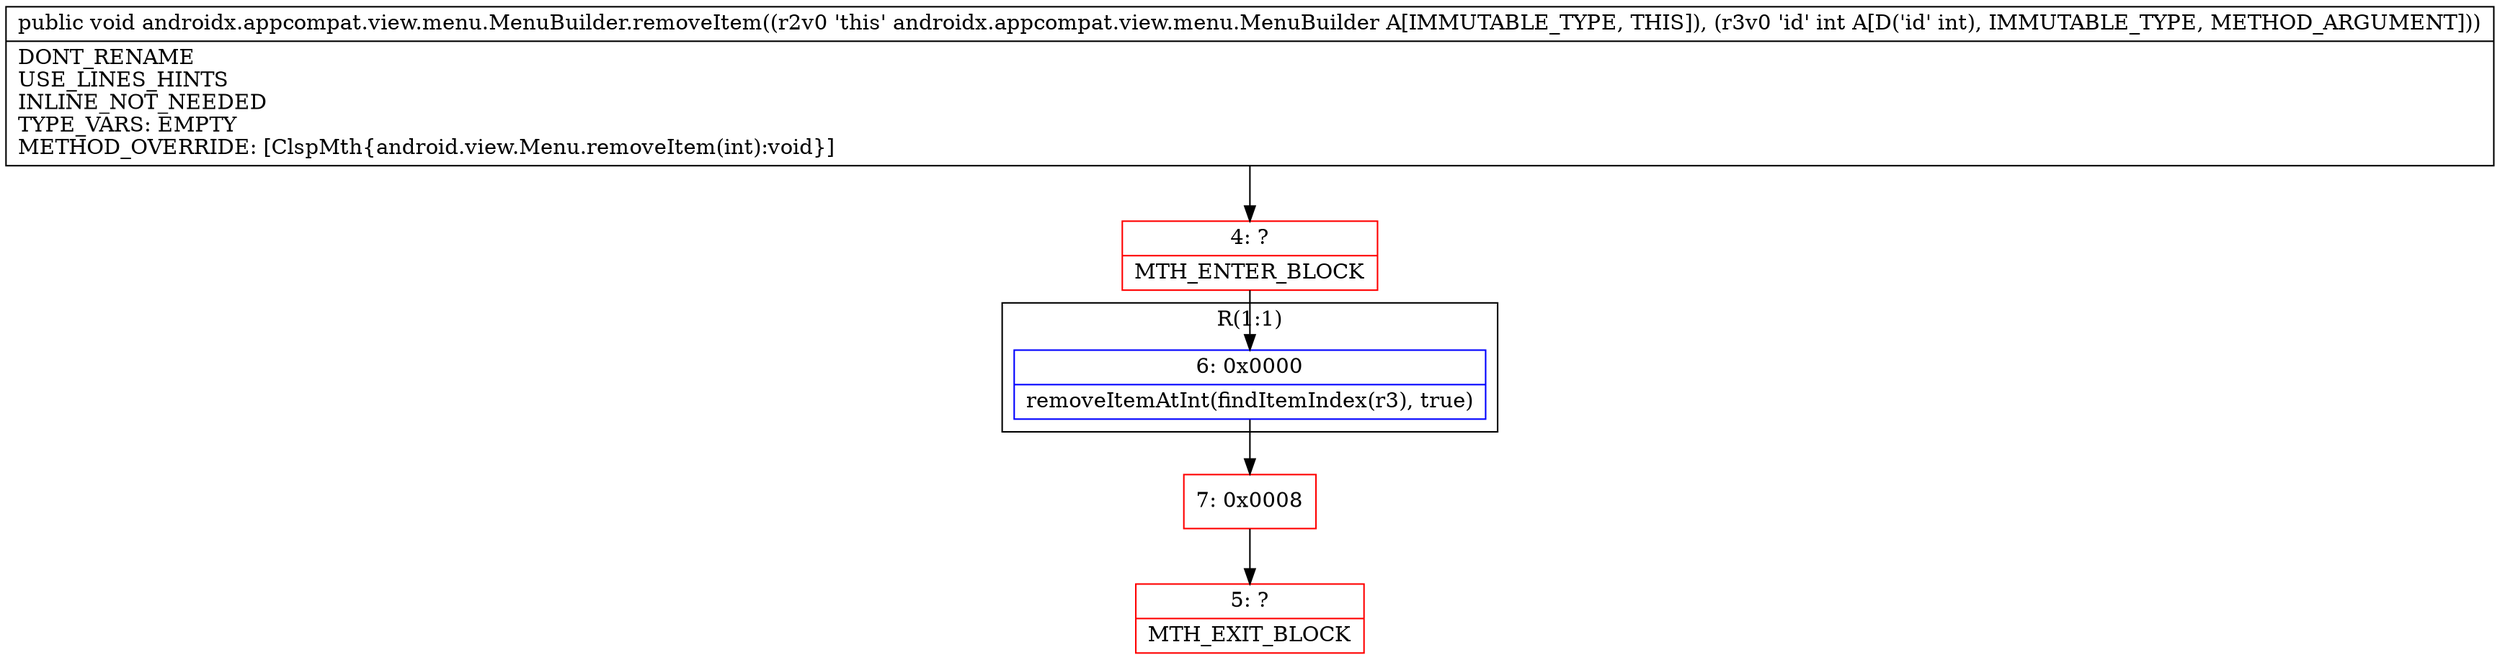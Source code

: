 digraph "CFG forandroidx.appcompat.view.menu.MenuBuilder.removeItem(I)V" {
subgraph cluster_Region_1005473317 {
label = "R(1:1)";
node [shape=record,color=blue];
Node_6 [shape=record,label="{6\:\ 0x0000|removeItemAtInt(findItemIndex(r3), true)\l}"];
}
Node_4 [shape=record,color=red,label="{4\:\ ?|MTH_ENTER_BLOCK\l}"];
Node_7 [shape=record,color=red,label="{7\:\ 0x0008}"];
Node_5 [shape=record,color=red,label="{5\:\ ?|MTH_EXIT_BLOCK\l}"];
MethodNode[shape=record,label="{public void androidx.appcompat.view.menu.MenuBuilder.removeItem((r2v0 'this' androidx.appcompat.view.menu.MenuBuilder A[IMMUTABLE_TYPE, THIS]), (r3v0 'id' int A[D('id' int), IMMUTABLE_TYPE, METHOD_ARGUMENT]))  | DONT_RENAME\lUSE_LINES_HINTS\lINLINE_NOT_NEEDED\lTYPE_VARS: EMPTY\lMETHOD_OVERRIDE: [ClspMth\{android.view.Menu.removeItem(int):void\}]\l}"];
MethodNode -> Node_4;Node_6 -> Node_7;
Node_4 -> Node_6;
Node_7 -> Node_5;
}

